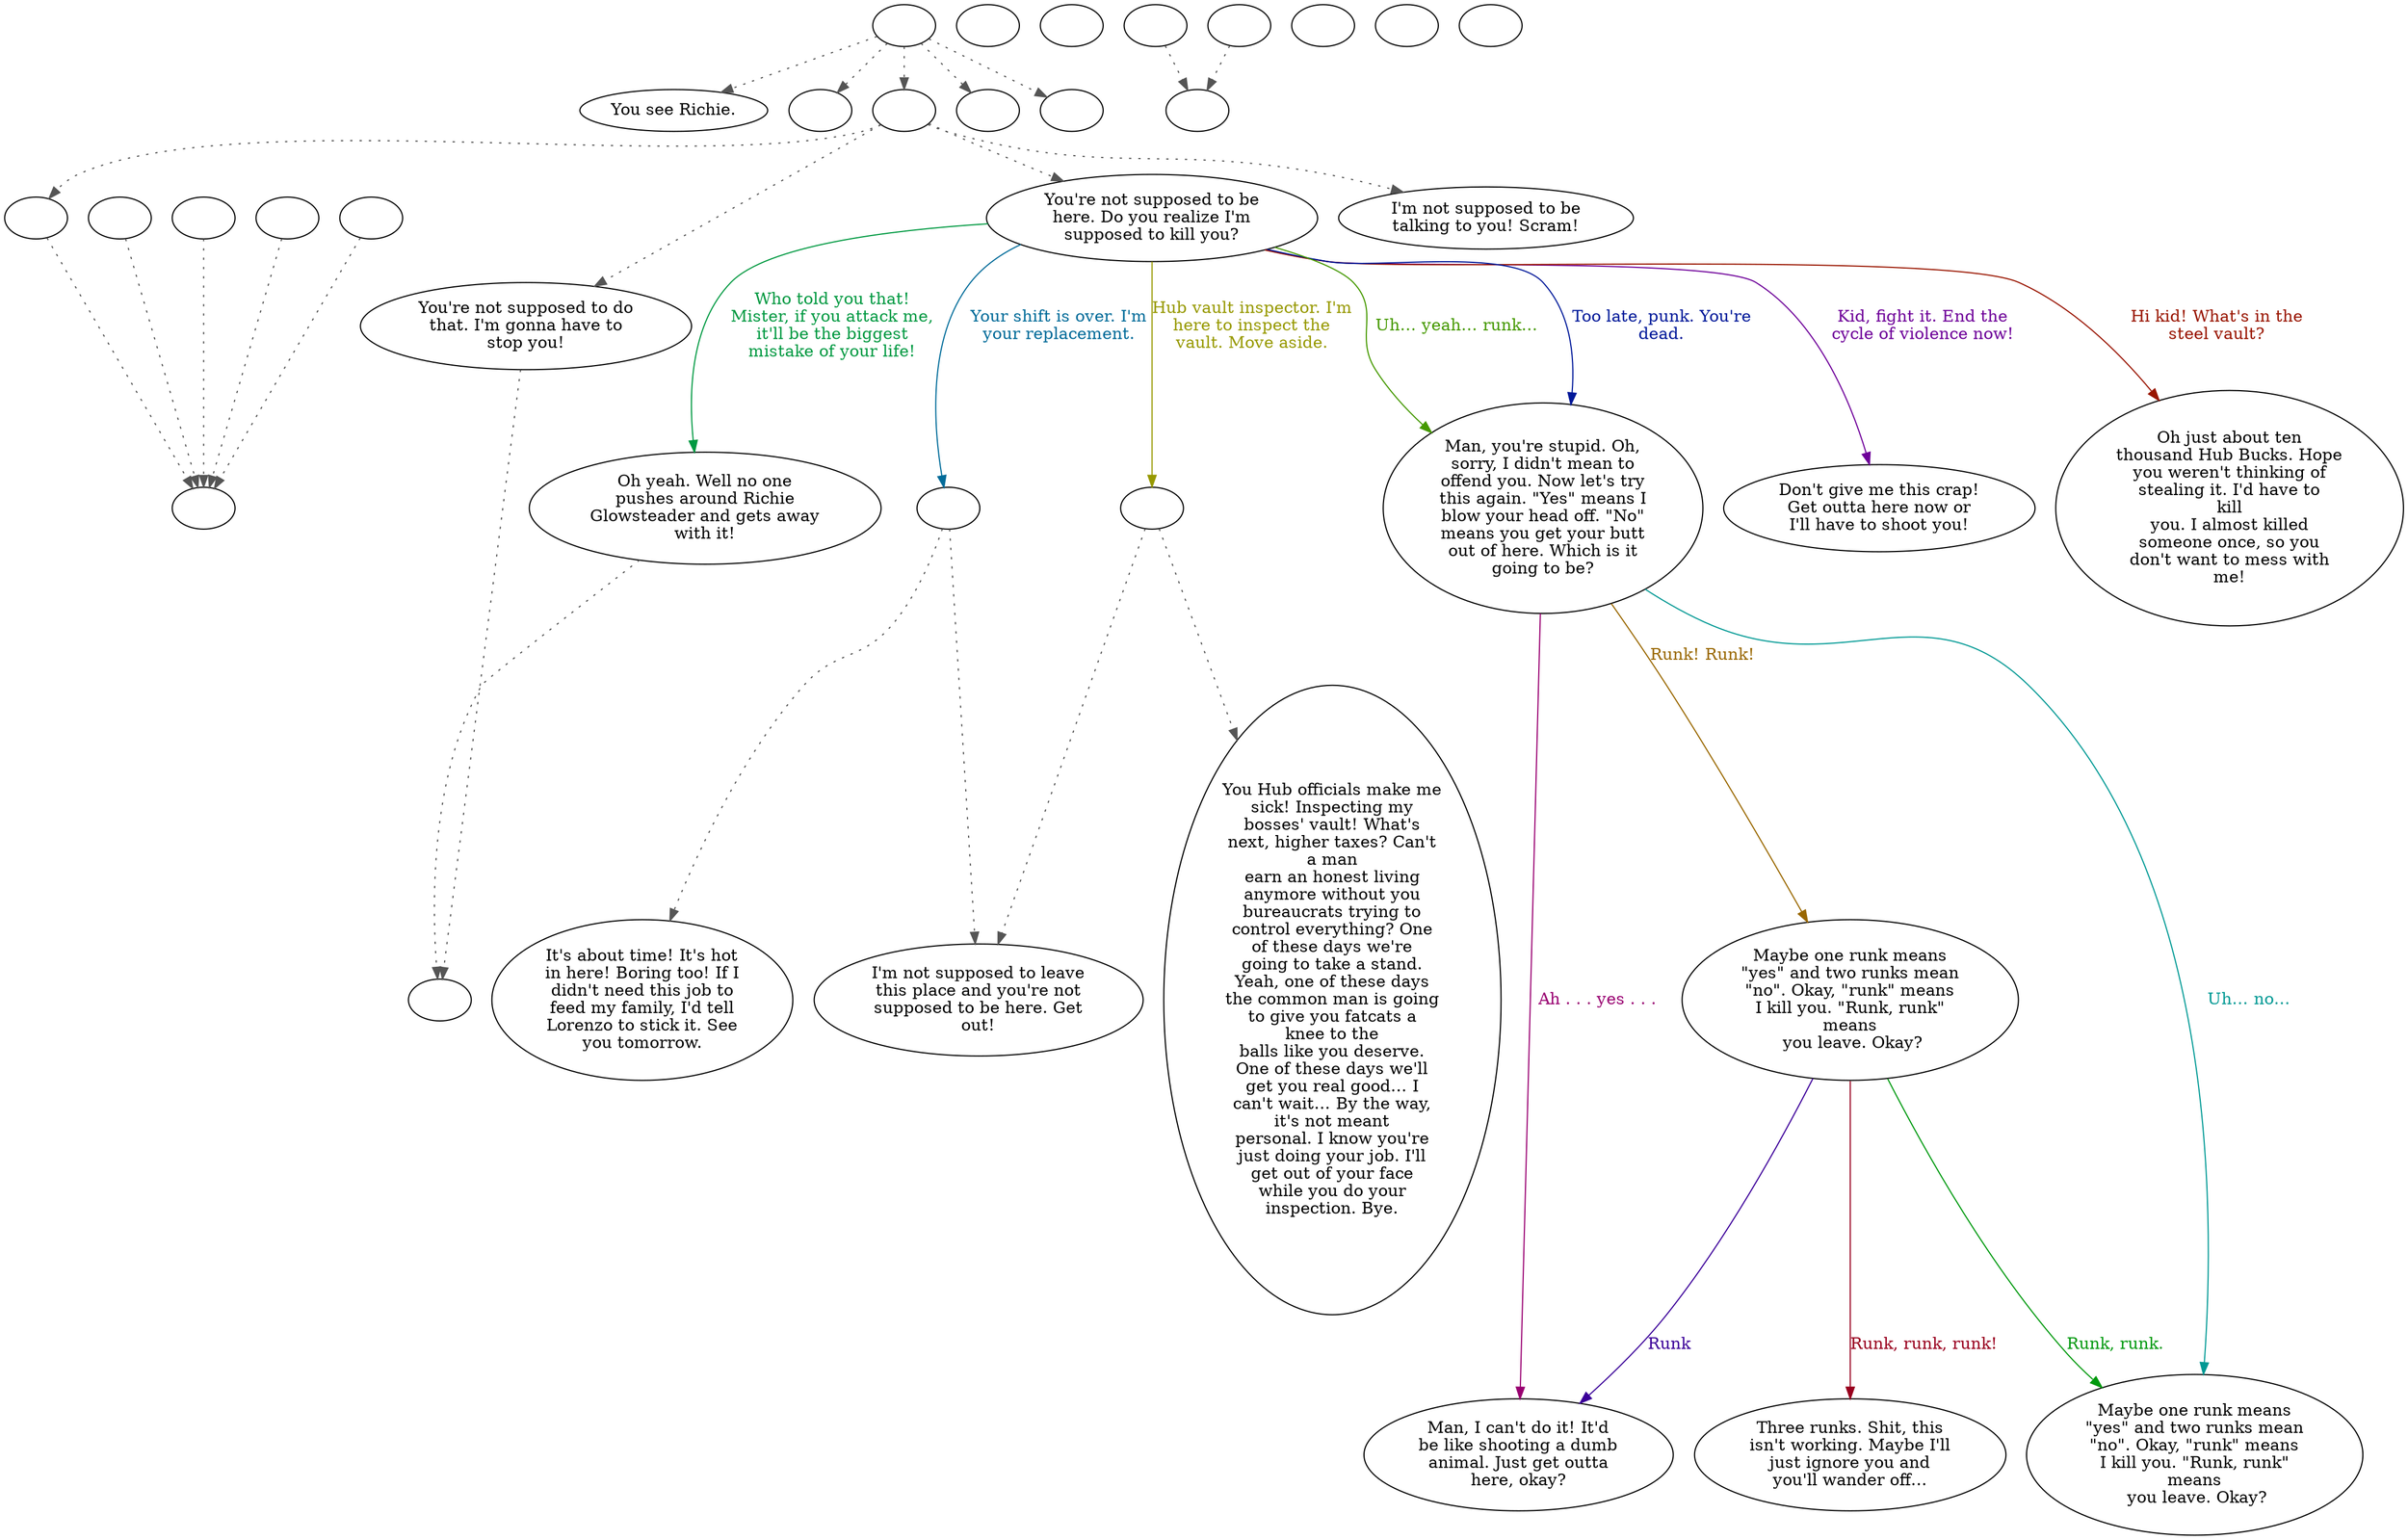 digraph RICHIE {
  "start" [style=filled       fillcolor="#FFFFFF"       color="#000000"]
  "start" -> "look_at_p_proc" [style=dotted color="#555555"]
  "start" -> "pickup_p_proc" [style=dotted color="#555555"]
  "start" -> "talk_p_proc" [style=dotted color="#555555"]
  "start" -> "critter_p_proc" [style=dotted color="#555555"]
  "start" -> "destroy_p_proc" [style=dotted color="#555555"]
  "start" [label=""]
  "combat" [style=filled       fillcolor="#FFFFFF"       color="#000000"]
  "combat" [label=""]
  "critter_p_proc" [style=filled       fillcolor="#FFFFFF"       color="#000000"]
  "critter_p_proc" [label=""]
  "pickup_p_proc" [style=filled       fillcolor="#FFFFFF"       color="#000000"]
  "pickup_p_proc" [label=""]
  "talk_p_proc" [style=filled       fillcolor="#FFFFFF"       color="#000000"]
  "talk_p_proc" -> "get_reaction" [style=dotted color="#555555"]
  "talk_p_proc" -> "Richie00" [style=dotted color="#555555"]
  "talk_p_proc" -> "Richie01" [style=dotted color="#555555"]
  "talk_p_proc" -> "Richie02" [style=dotted color="#555555"]
  "talk_p_proc" [label=""]
  "destroy_p_proc" [style=filled       fillcolor="#FFFFFF"       color="#000000"]
  "destroy_p_proc" [label=""]
  "look_at_p_proc" [style=filled       fillcolor="#FFFFFF"       color="#000000"]
  "look_at_p_proc" [label="You see Richie."]
  "Richie00" [style=filled       fillcolor="#FFFFFF"       color="#000000"]
  "Richie00" -> "combat" [style=dotted color="#555555"]
  "Richie00" [label="You're not supposed to do\nthat. I'm gonna have to\nstop you!"]
  "Richie01" [style=filled       fillcolor="#FFFFFF"       color="#000000"]
  "Richie01" [label="You're not supposed to be\nhere. Do you realize I'm\nsupposed to kill you?"]
  "Richie01" -> "Richie01a" [label="Your shift is over. I'm\nyour replacement." color="#006B99" fontcolor="#006B99"]
  "Richie01" -> "Richie01b" [label="Hub vault inspector. I'm\nhere to inspect the\nvault. Move aside." color="#979900" fontcolor="#979900"]
  "Richie01" -> "Richie06" [label="Kid, fight it. End the\ncycle of violence now!" color="#6E0099" fontcolor="#6E0099"]
  "Richie01" -> "Richie07" [label="Who told you that!\nMister, if you attack me,\nit'll be the biggest\nmistake of your life!" color="#009941" fontcolor="#009941"]
  "Richie01" -> "Richie08" [label="Hi kid! What's in the\nsteel vault?" color="#991500" fontcolor="#991500"]
  "Richie01" -> "Richie09" [label="Too late, punk. You're\ndead." color="#001899" fontcolor="#001899"]
  "Richie01" -> "Richie09" [label="Uh… yeah… runk…" color="#459900" fontcolor="#459900"]
  "Richie01a" [style=filled       fillcolor="#FFFFFF"       color="#000000"]
  "Richie01a" -> "Richie03" [style=dotted color="#555555"]
  "Richie01a" -> "Richie04" [style=dotted color="#555555"]
  "Richie01a" [label=""]
  "Richie01b" [style=filled       fillcolor="#FFFFFF"       color="#000000"]
  "Richie01b" -> "Richie05" [style=dotted color="#555555"]
  "Richie01b" -> "Richie04" [style=dotted color="#555555"]
  "Richie01b" [label=""]
  "Richie02" [style=filled       fillcolor="#FFFFFF"       color="#000000"]
  "Richie02" [label="I'm not supposed to be\ntalking to you! Scram!"]
  "Richie03" [style=filled       fillcolor="#FFFFFF"       color="#000000"]
  "Richie03" [label="It's about time! It's hot\nin here! Boring too! If I\ndidn't need this job to\nfeed my family, I'd tell\nLorenzo to stick it. See\nyou tomorrow."]
  "Richie04" [style=filled       fillcolor="#FFFFFF"       color="#000000"]
  "Richie04" [label="I'm not supposed to leave\nthis place and you're not\nsupposed to be here. Get\nout!"]
  "Richie05" [style=filled       fillcolor="#FFFFFF"       color="#000000"]
  "Richie05" [label="You Hub officials make me\nsick! Inspecting my\nbosses' vault! What's\nnext, higher taxes? Can't\na man\nearn an honest living\nanymore without you\nbureaucrats trying to\ncontrol everything? One\nof these days we're\ngoing to take a stand.\nYeah, one of these days\nthe common man is going\nto give you fatcats a\nknee to the\nballs like you deserve.\nOne of these days we'll\nget you real good… I\ncan't wait… By the way,\nit's not meant\npersonal. I know you're\njust doing your job. I'll\nget out of your face\nwhile you do your\ninspection. Bye."]
  "Richie06" [style=filled       fillcolor="#FFFFFF"       color="#000000"]
  "Richie06" [label="Don't give me this crap!\nGet outta here now or\nI'll have to shoot you!"]
  "Richie07" [style=filled       fillcolor="#FFFFFF"       color="#000000"]
  "Richie07" -> "combat" [style=dotted color="#555555"]
  "Richie07" [label="Oh yeah. Well no one\npushes around Richie\nGlowsteader and gets away\nwith it!"]
  "Richie08" [style=filled       fillcolor="#FFFFFF"       color="#000000"]
  "Richie08" [label="Oh just about ten\nthousand Hub Bucks. Hope\nyou weren't thinking of\nstealing it. I'd have to\nkill\nyou. I almost killed\nsomeone once, so you\ndon't want to mess with\nme!"]
  "Richie09" [style=filled       fillcolor="#FFFFFF"       color="#000000"]
  "Richie09" [label="Man, you're stupid. Oh,\nsorry, I didn't mean to\noffend you. Now let's try\nthis again. \"Yes\" means I\nblow your head off. \"No\"\nmeans you get your butt\nout of here. Which is it\ngoing to be?"]
  "Richie09" -> "Richie10" [label="Ah . . . yes . . ." color="#990071" fontcolor="#990071"]
  "Richie09" -> "Richie11" [label="Uh… no…" color="#009994" fontcolor="#009994"]
  "Richie09" -> "Richie12" [label="Runk! Runk!" color="#996700" fontcolor="#996700"]
  "Richie10" [style=filled       fillcolor="#FFFFFF"       color="#000000"]
  "Richie10" [label="Man, I can't do it! It'd\nbe like shooting a dumb\nanimal. Just get outta\nhere, okay?"]
  "Richie11" [style=filled       fillcolor="#FFFFFF"       color="#000000"]
  "Richie11" [label="Maybe one runk means\n\"yes\" and two runks mean\n\"no\". Okay, \"runk\" means\nI kill you. \"Runk, runk\"\nmeans\n you leave. Okay?"]
  "Richie12" [style=filled       fillcolor="#FFFFFF"       color="#000000"]
  "Richie12" [label="Maybe one runk means\n\"yes\" and two runks mean\n\"no\". Okay, \"runk\" means\nI kill you. \"Runk, runk\"\nmeans\n you leave. Okay?"]
  "Richie12" -> "Richie10" [label="Runk" color="#3B0099" fontcolor="#3B0099"]
  "Richie12" -> "Richie11" [label="Runk, runk." color="#00990E" fontcolor="#00990E"]
  "Richie12" -> "Richie13" [label="Runk, runk, runk!" color="#99001E" fontcolor="#99001E"]
  "Richie13" [style=filled       fillcolor="#FFFFFF"       color="#000000"]
  "Richie13" [label="Three runks. Shit, this\nisn't working. Maybe I'll\njust ignore you and\nyou'll wander off…"]
  "RichieLeave" [style=filled       fillcolor="#FFFFFF"       color="#000000"]
  "RichieLeave" [label=""]
  "RichieEnd" [style=filled       fillcolor="#FFFFFF"       color="#000000"]
  "RichieEnd" [label=""]
  "get_reaction" [style=filled       fillcolor="#FFFFFF"       color="#000000"]
  "get_reaction" -> "ReactToLevel" [style=dotted color="#555555"]
  "get_reaction" [label=""]
  "ReactToLevel" [style=filled       fillcolor="#FFFFFF"       color="#000000"]
  "ReactToLevel" [label=""]
  "LevelToReact" [style=filled       fillcolor="#FFFFFF"       color="#000000"]
  "LevelToReact" [label=""]
  "UpReact" [style=filled       fillcolor="#FFFFFF"       color="#000000"]
  "UpReact" -> "ReactToLevel" [style=dotted color="#555555"]
  "UpReact" [label=""]
  "DownReact" [style=filled       fillcolor="#FFFFFF"       color="#000000"]
  "DownReact" -> "ReactToLevel" [style=dotted color="#555555"]
  "DownReact" [label=""]
  "BottomReact" [style=filled       fillcolor="#FFFFFF"       color="#000000"]
  "BottomReact" [label=""]
  "TopReact" [style=filled       fillcolor="#FFFFFF"       color="#000000"]
  "TopReact" [label=""]
  "BigUpReact" [style=filled       fillcolor="#FFFFFF"       color="#000000"]
  "BigUpReact" -> "ReactToLevel" [style=dotted color="#555555"]
  "BigUpReact" [label=""]
  "BigDownReact" [style=filled       fillcolor="#FFFFFF"       color="#000000"]
  "BigDownReact" -> "ReactToLevel" [style=dotted color="#555555"]
  "BigDownReact" [label=""]
  "UpReactLevel" [style=filled       fillcolor="#FFFFFF"       color="#000000"]
  "UpReactLevel" -> "LevelToReact" [style=dotted color="#555555"]
  "UpReactLevel" [label=""]
  "DownReactLevel" [style=filled       fillcolor="#FFFFFF"       color="#000000"]
  "DownReactLevel" -> "LevelToReact" [style=dotted color="#555555"]
  "DownReactLevel" [label=""]
  "Goodbyes" [style=filled       fillcolor="#FFFFFF"       color="#000000"]
  "Goodbyes" [label=""]
}